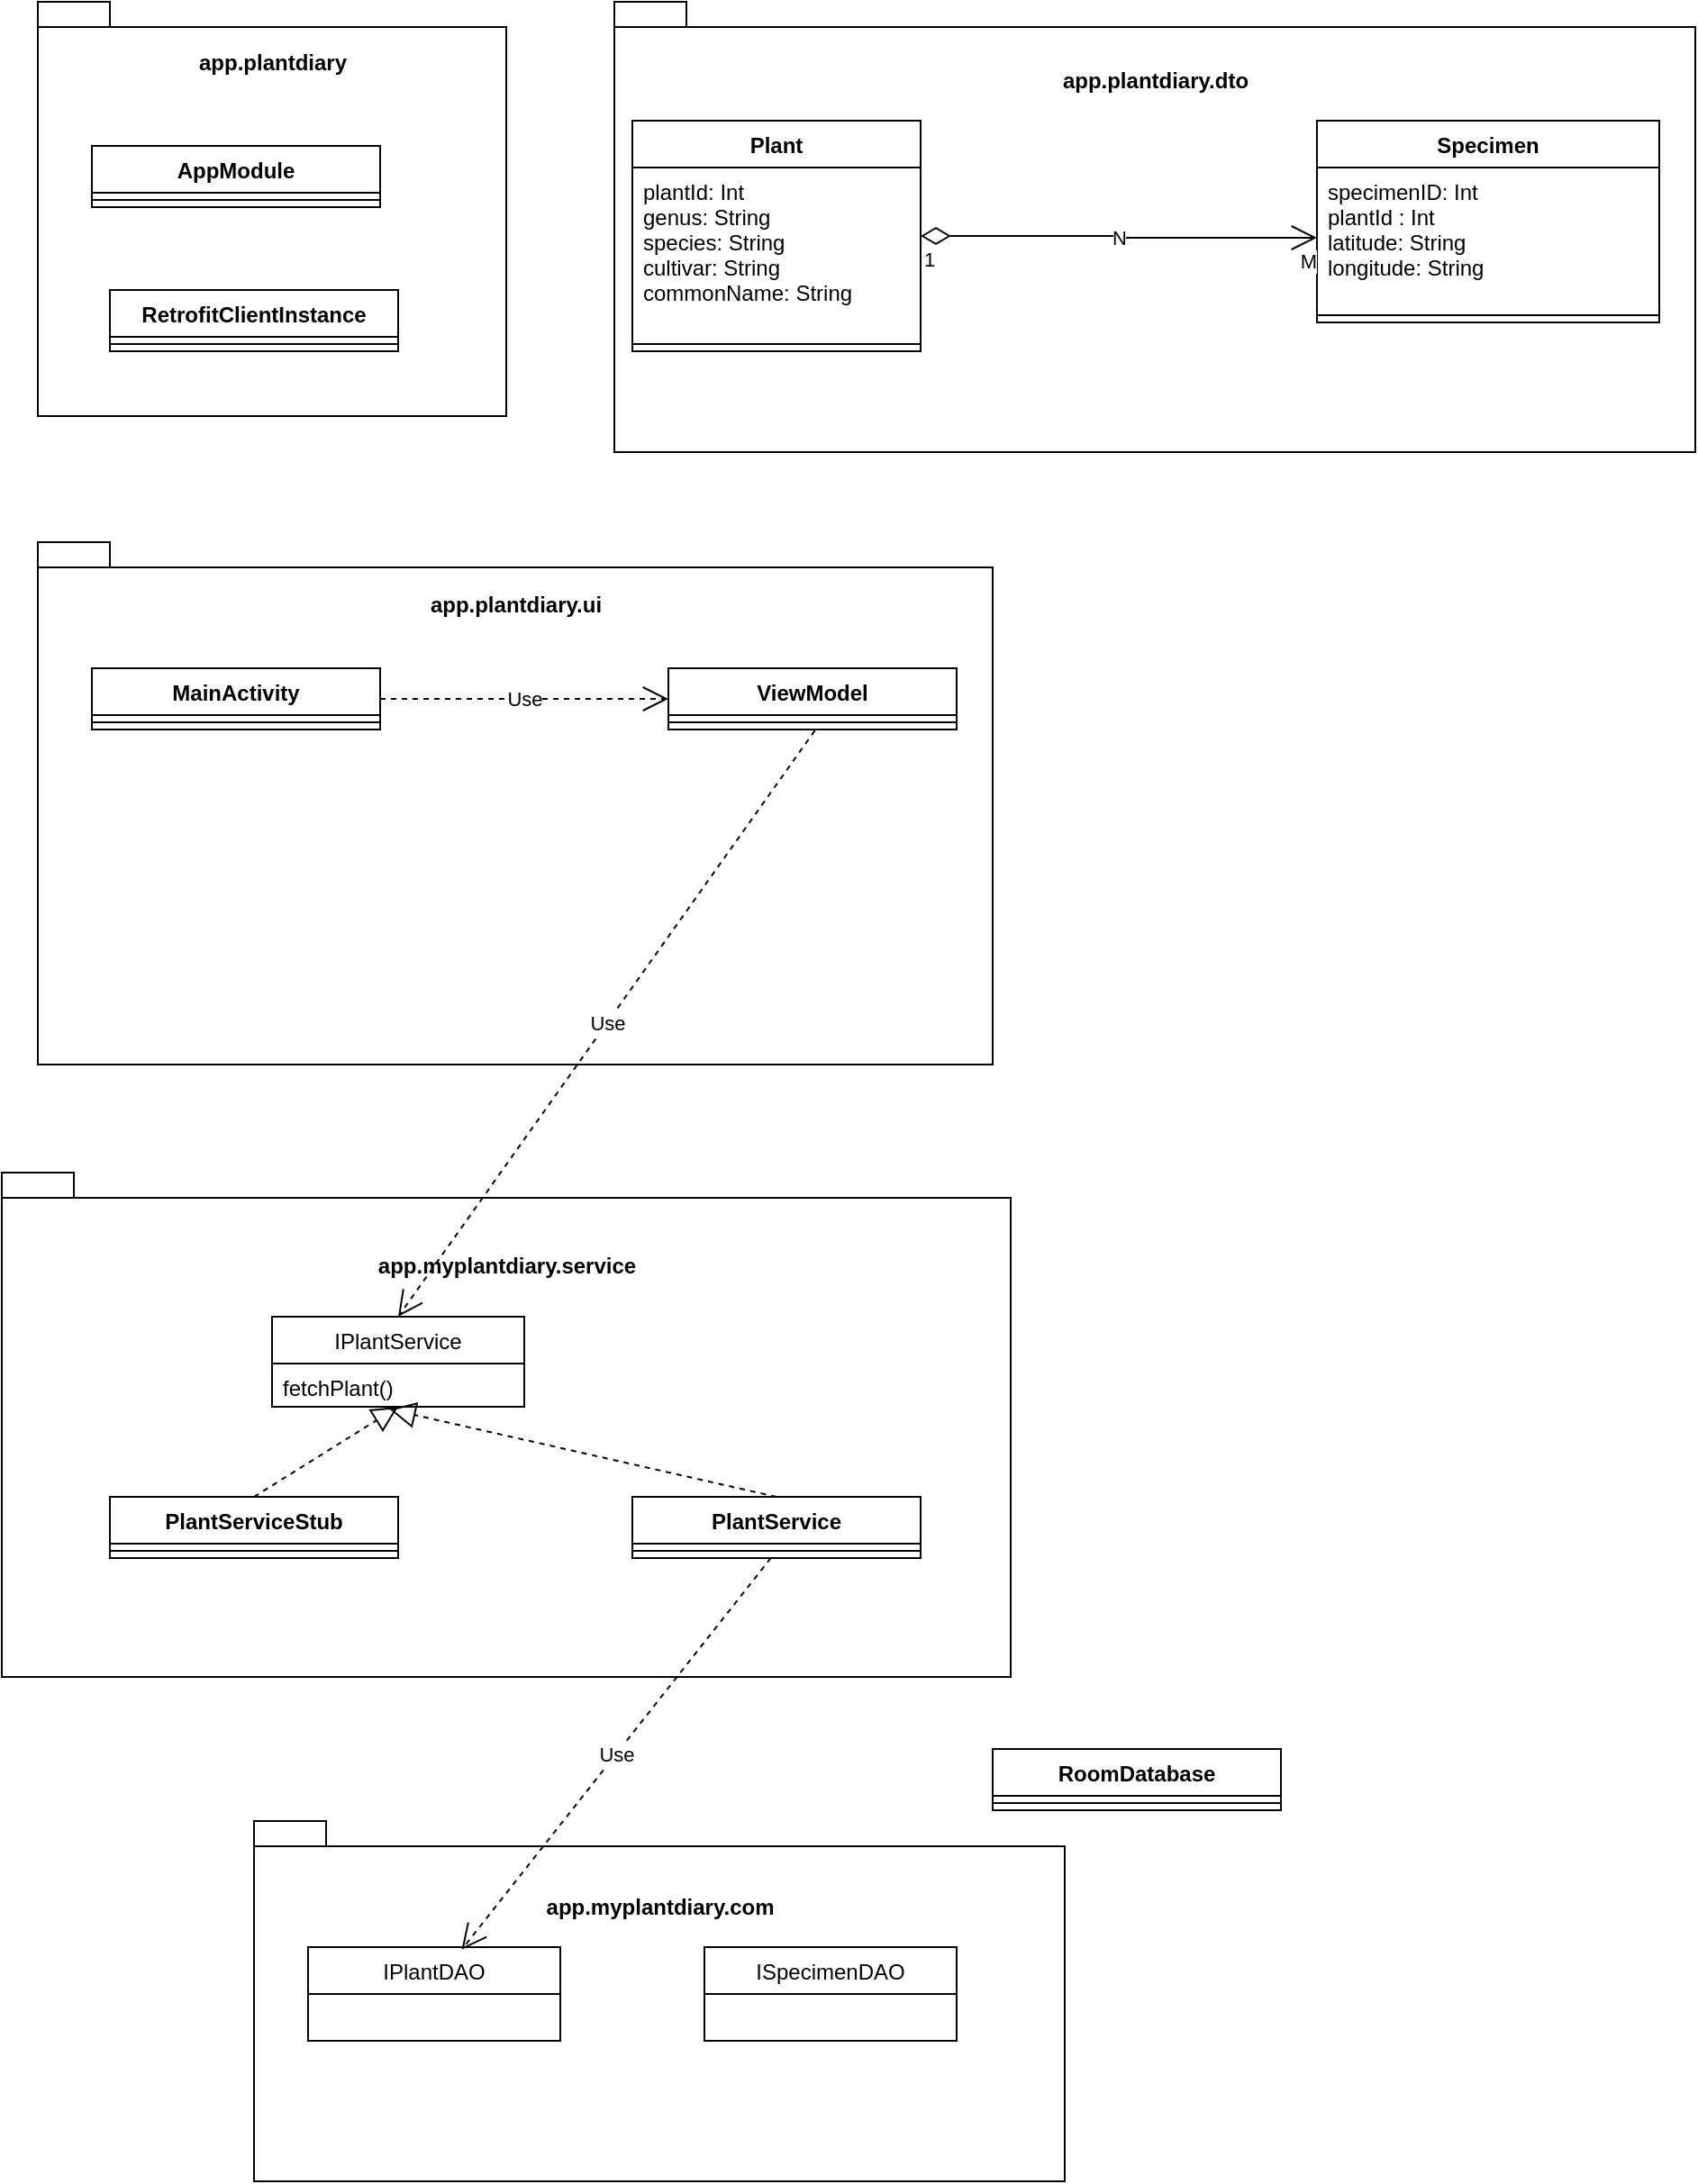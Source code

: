 <mxfile version="20.8.7" type="github">
  <diagram id="C5RBs43oDa-KdzZeNtuy" name="Page-1">
    <mxGraphModel dx="1290" dy="587" grid="1" gridSize="10" guides="1" tooltips="1" connect="1" arrows="1" fold="1" page="1" pageScale="1" pageWidth="827" pageHeight="1169" math="0" shadow="0">
      <root>
        <mxCell id="WIyWlLk6GJQsqaUBKTNV-0" />
        <mxCell id="WIyWlLk6GJQsqaUBKTNV-1" parent="WIyWlLk6GJQsqaUBKTNV-0" />
        <mxCell id="hV50YugGyz47g8Hyh_Fr-0" value="app.plantdiary&lt;br&gt;&lt;br&gt;&lt;br&gt;&lt;br&gt;&lt;br&gt;&lt;br&gt;&lt;br&gt;&lt;br&gt;&lt;br&gt;&lt;br&gt;&lt;br&gt;&lt;br&gt;&lt;br&gt;" style="shape=folder;fontStyle=1;spacingTop=10;tabWidth=40;tabHeight=14;tabPosition=left;html=1;" vertex="1" parent="WIyWlLk6GJQsqaUBKTNV-1">
          <mxGeometry x="110" y="60" width="260" height="230" as="geometry" />
        </mxCell>
        <mxCell id="hV50YugGyz47g8Hyh_Fr-1" value="AppModule" style="swimlane;fontStyle=1;align=center;verticalAlign=top;childLayout=stackLayout;horizontal=1;startSize=26;horizontalStack=0;resizeParent=1;resizeParentMax=0;resizeLast=0;collapsible=1;marginBottom=0;" vertex="1" parent="WIyWlLk6GJQsqaUBKTNV-1">
          <mxGeometry x="140" y="140" width="160" height="34" as="geometry" />
        </mxCell>
        <mxCell id="hV50YugGyz47g8Hyh_Fr-3" value="" style="line;strokeWidth=1;fillColor=none;align=left;verticalAlign=middle;spacingTop=-1;spacingLeft=3;spacingRight=3;rotatable=0;labelPosition=right;points=[];portConstraint=eastwest;strokeColor=inherit;" vertex="1" parent="hV50YugGyz47g8Hyh_Fr-1">
          <mxGeometry y="26" width="160" height="8" as="geometry" />
        </mxCell>
        <mxCell id="hV50YugGyz47g8Hyh_Fr-5" value="RetrofitClientInstance" style="swimlane;fontStyle=1;align=center;verticalAlign=top;childLayout=stackLayout;horizontal=1;startSize=26;horizontalStack=0;resizeParent=1;resizeParentMax=0;resizeLast=0;collapsible=1;marginBottom=0;" vertex="1" parent="WIyWlLk6GJQsqaUBKTNV-1">
          <mxGeometry x="150" y="220" width="160" height="34" as="geometry" />
        </mxCell>
        <mxCell id="hV50YugGyz47g8Hyh_Fr-7" value="" style="line;strokeWidth=1;fillColor=none;align=left;verticalAlign=middle;spacingTop=-1;spacingLeft=3;spacingRight=3;rotatable=0;labelPosition=right;points=[];portConstraint=eastwest;strokeColor=inherit;" vertex="1" parent="hV50YugGyz47g8Hyh_Fr-5">
          <mxGeometry y="26" width="160" height="8" as="geometry" />
        </mxCell>
        <mxCell id="hV50YugGyz47g8Hyh_Fr-9" value="app.plantdiary.dto&lt;br&gt;&lt;br&gt;&lt;br&gt;&lt;br&gt;&lt;br&gt;&lt;br&gt;&lt;br&gt;&lt;br&gt;&lt;br&gt;&lt;br&gt;&lt;br&gt;&lt;br&gt;&lt;br&gt;" style="shape=folder;fontStyle=1;spacingTop=10;tabWidth=40;tabHeight=14;tabPosition=left;html=1;" vertex="1" parent="WIyWlLk6GJQsqaUBKTNV-1">
          <mxGeometry x="430" y="60" width="600" height="250" as="geometry" />
        </mxCell>
        <mxCell id="hV50YugGyz47g8Hyh_Fr-10" value="Plant" style="swimlane;fontStyle=1;align=center;verticalAlign=top;childLayout=stackLayout;horizontal=1;startSize=26;horizontalStack=0;resizeParent=1;resizeParentMax=0;resizeLast=0;collapsible=1;marginBottom=0;" vertex="1" parent="WIyWlLk6GJQsqaUBKTNV-1">
          <mxGeometry x="440" y="126" width="160" height="128" as="geometry" />
        </mxCell>
        <mxCell id="hV50YugGyz47g8Hyh_Fr-11" value="plantId: Int&#xa;genus: String&#xa;species: String&#xa;cultivar: String&#xa;commonName: String" style="text;strokeColor=none;fillColor=none;align=left;verticalAlign=top;spacingLeft=4;spacingRight=4;overflow=hidden;rotatable=0;points=[[0,0.5],[1,0.5]];portConstraint=eastwest;" vertex="1" parent="hV50YugGyz47g8Hyh_Fr-10">
          <mxGeometry y="26" width="160" height="94" as="geometry" />
        </mxCell>
        <mxCell id="hV50YugGyz47g8Hyh_Fr-12" value="" style="line;strokeWidth=1;fillColor=none;align=left;verticalAlign=middle;spacingTop=-1;spacingLeft=3;spacingRight=3;rotatable=0;labelPosition=right;points=[];portConstraint=eastwest;strokeColor=inherit;" vertex="1" parent="hV50YugGyz47g8Hyh_Fr-10">
          <mxGeometry y="120" width="160" height="8" as="geometry" />
        </mxCell>
        <mxCell id="hV50YugGyz47g8Hyh_Fr-14" value="Specimen" style="swimlane;fontStyle=1;align=center;verticalAlign=top;childLayout=stackLayout;horizontal=1;startSize=26;horizontalStack=0;resizeParent=1;resizeParentMax=0;resizeLast=0;collapsible=1;marginBottom=0;" vertex="1" parent="WIyWlLk6GJQsqaUBKTNV-1">
          <mxGeometry x="820" y="126" width="190" height="112" as="geometry" />
        </mxCell>
        <mxCell id="hV50YugGyz47g8Hyh_Fr-15" value="specimenID: Int&#xa;plantId : Int&#xa;latitude: String&#xa;longitude: String&#xa;" style="text;strokeColor=none;fillColor=none;align=left;verticalAlign=top;spacingLeft=4;spacingRight=4;overflow=hidden;rotatable=0;points=[[0,0.5],[1,0.5]];portConstraint=eastwest;" vertex="1" parent="hV50YugGyz47g8Hyh_Fr-14">
          <mxGeometry y="26" width="190" height="78" as="geometry" />
        </mxCell>
        <mxCell id="hV50YugGyz47g8Hyh_Fr-16" value="" style="line;strokeWidth=1;fillColor=none;align=left;verticalAlign=middle;spacingTop=-1;spacingLeft=3;spacingRight=3;rotatable=0;labelPosition=right;points=[];portConstraint=eastwest;strokeColor=inherit;" vertex="1" parent="hV50YugGyz47g8Hyh_Fr-14">
          <mxGeometry y="104" width="190" height="8" as="geometry" />
        </mxCell>
        <mxCell id="hV50YugGyz47g8Hyh_Fr-20" value="N" style="endArrow=open;html=1;endSize=12;startArrow=diamondThin;startSize=14;startFill=0;edgeStyle=orthogonalEdgeStyle;rounded=0;exitX=1;exitY=0.5;exitDx=0;exitDy=0;entryX=0;entryY=0.5;entryDx=0;entryDy=0;" edge="1" parent="WIyWlLk6GJQsqaUBKTNV-1" source="hV50YugGyz47g8Hyh_Fr-10" target="hV50YugGyz47g8Hyh_Fr-15">
          <mxGeometry relative="1" as="geometry">
            <mxPoint x="330" y="310" as="sourcePoint" />
            <mxPoint x="490" y="310" as="targetPoint" />
          </mxGeometry>
        </mxCell>
        <mxCell id="hV50YugGyz47g8Hyh_Fr-21" value="1" style="edgeLabel;resizable=0;html=1;align=left;verticalAlign=top;" connectable="0" vertex="1" parent="hV50YugGyz47g8Hyh_Fr-20">
          <mxGeometry x="-1" relative="1" as="geometry" />
        </mxCell>
        <mxCell id="hV50YugGyz47g8Hyh_Fr-22" value="M" style="edgeLabel;resizable=0;html=1;align=right;verticalAlign=top;" connectable="0" vertex="1" parent="hV50YugGyz47g8Hyh_Fr-20">
          <mxGeometry x="1" relative="1" as="geometry" />
        </mxCell>
        <mxCell id="hV50YugGyz47g8Hyh_Fr-23" value="app.plantdiary.ui&lt;br&gt;&lt;br&gt;&lt;br&gt;&lt;br&gt;&lt;br&gt;&lt;br&gt;&lt;br&gt;&lt;br&gt;&lt;br&gt;&lt;br&gt;&lt;br&gt;&lt;br&gt;&lt;br&gt;&lt;br&gt;&lt;br&gt;&lt;br&gt;&lt;br&gt;" style="shape=folder;fontStyle=1;spacingTop=10;tabWidth=40;tabHeight=14;tabPosition=left;html=1;" vertex="1" parent="WIyWlLk6GJQsqaUBKTNV-1">
          <mxGeometry x="110" y="360" width="530" height="290" as="geometry" />
        </mxCell>
        <mxCell id="hV50YugGyz47g8Hyh_Fr-24" value="MainActivity" style="swimlane;fontStyle=1;align=center;verticalAlign=top;childLayout=stackLayout;horizontal=1;startSize=26;horizontalStack=0;resizeParent=1;resizeParentMax=0;resizeLast=0;collapsible=1;marginBottom=0;" vertex="1" parent="WIyWlLk6GJQsqaUBKTNV-1">
          <mxGeometry x="140" y="430" width="160" height="34" as="geometry" />
        </mxCell>
        <mxCell id="hV50YugGyz47g8Hyh_Fr-26" value="" style="line;strokeWidth=1;fillColor=none;align=left;verticalAlign=middle;spacingTop=-1;spacingLeft=3;spacingRight=3;rotatable=0;labelPosition=right;points=[];portConstraint=eastwest;strokeColor=inherit;" vertex="1" parent="hV50YugGyz47g8Hyh_Fr-24">
          <mxGeometry y="26" width="160" height="8" as="geometry" />
        </mxCell>
        <mxCell id="hV50YugGyz47g8Hyh_Fr-28" value="ViewModel" style="swimlane;fontStyle=1;align=center;verticalAlign=top;childLayout=stackLayout;horizontal=1;startSize=26;horizontalStack=0;resizeParent=1;resizeParentMax=0;resizeLast=0;collapsible=1;marginBottom=0;" vertex="1" parent="WIyWlLk6GJQsqaUBKTNV-1">
          <mxGeometry x="460" y="430" width="160" height="34" as="geometry" />
        </mxCell>
        <mxCell id="hV50YugGyz47g8Hyh_Fr-30" value="" style="line;strokeWidth=1;fillColor=none;align=left;verticalAlign=middle;spacingTop=-1;spacingLeft=3;spacingRight=3;rotatable=0;labelPosition=right;points=[];portConstraint=eastwest;strokeColor=inherit;" vertex="1" parent="hV50YugGyz47g8Hyh_Fr-28">
          <mxGeometry y="26" width="160" height="8" as="geometry" />
        </mxCell>
        <mxCell id="hV50YugGyz47g8Hyh_Fr-32" value="Use" style="endArrow=open;endSize=12;dashed=1;html=1;rounded=0;exitX=1;exitY=0.5;exitDx=0;exitDy=0;entryX=0;entryY=0.5;entryDx=0;entryDy=0;" edge="1" parent="WIyWlLk6GJQsqaUBKTNV-1" source="hV50YugGyz47g8Hyh_Fr-24" target="hV50YugGyz47g8Hyh_Fr-28">
          <mxGeometry width="160" relative="1" as="geometry">
            <mxPoint x="330" y="570" as="sourcePoint" />
            <mxPoint x="490" y="570" as="targetPoint" />
          </mxGeometry>
        </mxCell>
        <mxCell id="hV50YugGyz47g8Hyh_Fr-33" value="app.myplantdiary.service&lt;br&gt;&lt;br&gt;&lt;br&gt;&lt;br&gt;&lt;br&gt;&lt;br&gt;&lt;br&gt;&lt;br&gt;&lt;br&gt;&lt;br&gt;&lt;br&gt;&lt;br&gt;&lt;br&gt;&lt;br&gt;" style="shape=folder;fontStyle=1;spacingTop=10;tabWidth=40;tabHeight=14;tabPosition=left;html=1;" vertex="1" parent="WIyWlLk6GJQsqaUBKTNV-1">
          <mxGeometry x="90" y="710" width="560" height="280" as="geometry" />
        </mxCell>
        <mxCell id="hV50YugGyz47g8Hyh_Fr-38" value="IPlantService" style="swimlane;fontStyle=0;childLayout=stackLayout;horizontal=1;startSize=26;fillColor=none;horizontalStack=0;resizeParent=1;resizeParentMax=0;resizeLast=0;collapsible=1;marginBottom=0;" vertex="1" parent="WIyWlLk6GJQsqaUBKTNV-1">
          <mxGeometry x="240" y="790" width="140" height="50" as="geometry" />
        </mxCell>
        <mxCell id="hV50YugGyz47g8Hyh_Fr-39" value="fetchPlant()" style="text;strokeColor=none;fillColor=none;align=left;verticalAlign=top;spacingLeft=4;spacingRight=4;overflow=hidden;rotatable=0;points=[[0,0.5],[1,0.5]];portConstraint=eastwest;" vertex="1" parent="hV50YugGyz47g8Hyh_Fr-38">
          <mxGeometry y="26" width="140" height="24" as="geometry" />
        </mxCell>
        <mxCell id="hV50YugGyz47g8Hyh_Fr-42" value="PlantServiceStub" style="swimlane;fontStyle=1;align=center;verticalAlign=top;childLayout=stackLayout;horizontal=1;startSize=26;horizontalStack=0;resizeParent=1;resizeParentMax=0;resizeLast=0;collapsible=1;marginBottom=0;" vertex="1" parent="WIyWlLk6GJQsqaUBKTNV-1">
          <mxGeometry x="150" y="890" width="160" height="34" as="geometry" />
        </mxCell>
        <mxCell id="hV50YugGyz47g8Hyh_Fr-44" value="" style="line;strokeWidth=1;fillColor=none;align=left;verticalAlign=middle;spacingTop=-1;spacingLeft=3;spacingRight=3;rotatable=0;labelPosition=right;points=[];portConstraint=eastwest;strokeColor=inherit;" vertex="1" parent="hV50YugGyz47g8Hyh_Fr-42">
          <mxGeometry y="26" width="160" height="8" as="geometry" />
        </mxCell>
        <mxCell id="hV50YugGyz47g8Hyh_Fr-46" value="" style="endArrow=block;dashed=1;endFill=0;endSize=12;html=1;rounded=0;exitX=0.5;exitY=0;exitDx=0;exitDy=0;" edge="1" parent="WIyWlLk6GJQsqaUBKTNV-1" source="hV50YugGyz47g8Hyh_Fr-42">
          <mxGeometry width="160" relative="1" as="geometry">
            <mxPoint x="330" y="900" as="sourcePoint" />
            <mxPoint x="310" y="840" as="targetPoint" />
          </mxGeometry>
        </mxCell>
        <mxCell id="hV50YugGyz47g8Hyh_Fr-47" value="PlantService" style="swimlane;fontStyle=1;align=center;verticalAlign=top;childLayout=stackLayout;horizontal=1;startSize=26;horizontalStack=0;resizeParent=1;resizeParentMax=0;resizeLast=0;collapsible=1;marginBottom=0;" vertex="1" parent="WIyWlLk6GJQsqaUBKTNV-1">
          <mxGeometry x="440" y="890" width="160" height="34" as="geometry" />
        </mxCell>
        <mxCell id="hV50YugGyz47g8Hyh_Fr-49" value="" style="line;strokeWidth=1;fillColor=none;align=left;verticalAlign=middle;spacingTop=-1;spacingLeft=3;spacingRight=3;rotatable=0;labelPosition=right;points=[];portConstraint=eastwest;strokeColor=inherit;" vertex="1" parent="hV50YugGyz47g8Hyh_Fr-47">
          <mxGeometry y="26" width="160" height="8" as="geometry" />
        </mxCell>
        <mxCell id="hV50YugGyz47g8Hyh_Fr-51" value="" style="endArrow=block;dashed=1;endFill=0;endSize=12;html=1;rounded=0;exitX=0.5;exitY=0;exitDx=0;exitDy=0;entryX=0.466;entryY=1.058;entryDx=0;entryDy=0;entryPerimeter=0;" edge="1" parent="WIyWlLk6GJQsqaUBKTNV-1" source="hV50YugGyz47g8Hyh_Fr-47" target="hV50YugGyz47g8Hyh_Fr-39">
          <mxGeometry width="160" relative="1" as="geometry">
            <mxPoint x="330" y="900" as="sourcePoint" />
            <mxPoint x="490" y="900" as="targetPoint" />
          </mxGeometry>
        </mxCell>
        <mxCell id="hV50YugGyz47g8Hyh_Fr-52" value="Use" style="endArrow=open;endSize=12;dashed=1;html=1;rounded=0;exitX=0.508;exitY=1.075;exitDx=0;exitDy=0;exitPerimeter=0;entryX=0.5;entryY=0;entryDx=0;entryDy=0;" edge="1" parent="WIyWlLk6GJQsqaUBKTNV-1" source="hV50YugGyz47g8Hyh_Fr-30" target="hV50YugGyz47g8Hyh_Fr-38">
          <mxGeometry width="160" relative="1" as="geometry">
            <mxPoint x="330" y="900" as="sourcePoint" />
            <mxPoint x="490" y="900" as="targetPoint" />
          </mxGeometry>
        </mxCell>
        <mxCell id="hV50YugGyz47g8Hyh_Fr-53" value="app.myplantdiary.com&lt;br&gt;&lt;br&gt;&lt;br&gt;&lt;br&gt;&lt;br&gt;&lt;br&gt;&lt;br&gt;&lt;br&gt;&lt;br&gt;" style="shape=folder;fontStyle=1;spacingTop=10;tabWidth=40;tabHeight=14;tabPosition=left;html=1;" vertex="1" parent="WIyWlLk6GJQsqaUBKTNV-1">
          <mxGeometry x="230" y="1070" width="450" height="200" as="geometry" />
        </mxCell>
        <mxCell id="hV50YugGyz47g8Hyh_Fr-54" value="IPlantDAO" style="swimlane;fontStyle=0;childLayout=stackLayout;horizontal=1;startSize=26;fillColor=none;horizontalStack=0;resizeParent=1;resizeParentMax=0;resizeLast=0;collapsible=1;marginBottom=0;" vertex="1" parent="WIyWlLk6GJQsqaUBKTNV-1">
          <mxGeometry x="260" y="1140" width="140" height="52" as="geometry" />
        </mxCell>
        <mxCell id="hV50YugGyz47g8Hyh_Fr-58" value="Use" style="endArrow=open;endSize=12;dashed=1;html=1;rounded=0;entryX=0.609;entryY=0.027;entryDx=0;entryDy=0;entryPerimeter=0;" edge="1" parent="WIyWlLk6GJQsqaUBKTNV-1" source="hV50YugGyz47g8Hyh_Fr-49" target="hV50YugGyz47g8Hyh_Fr-54">
          <mxGeometry width="160" relative="1" as="geometry">
            <mxPoint x="330" y="1040" as="sourcePoint" />
            <mxPoint x="490" y="1040" as="targetPoint" />
          </mxGeometry>
        </mxCell>
        <mxCell id="hV50YugGyz47g8Hyh_Fr-59" value="ISpecimenDAO" style="swimlane;fontStyle=0;childLayout=stackLayout;horizontal=1;startSize=26;fillColor=none;horizontalStack=0;resizeParent=1;resizeParentMax=0;resizeLast=0;collapsible=1;marginBottom=0;" vertex="1" parent="WIyWlLk6GJQsqaUBKTNV-1">
          <mxGeometry x="480" y="1140" width="140" height="52" as="geometry" />
        </mxCell>
        <mxCell id="hV50YugGyz47g8Hyh_Fr-63" value="RoomDatabase" style="swimlane;fontStyle=1;align=center;verticalAlign=top;childLayout=stackLayout;horizontal=1;startSize=26;horizontalStack=0;resizeParent=1;resizeParentMax=0;resizeLast=0;collapsible=1;marginBottom=0;" vertex="1" parent="WIyWlLk6GJQsqaUBKTNV-1">
          <mxGeometry x="640" y="1030" width="160" height="34" as="geometry" />
        </mxCell>
        <mxCell id="hV50YugGyz47g8Hyh_Fr-65" value="" style="line;strokeWidth=1;fillColor=none;align=left;verticalAlign=middle;spacingTop=-1;spacingLeft=3;spacingRight=3;rotatable=0;labelPosition=right;points=[];portConstraint=eastwest;strokeColor=inherit;" vertex="1" parent="hV50YugGyz47g8Hyh_Fr-63">
          <mxGeometry y="26" width="160" height="8" as="geometry" />
        </mxCell>
      </root>
    </mxGraphModel>
  </diagram>
</mxfile>
